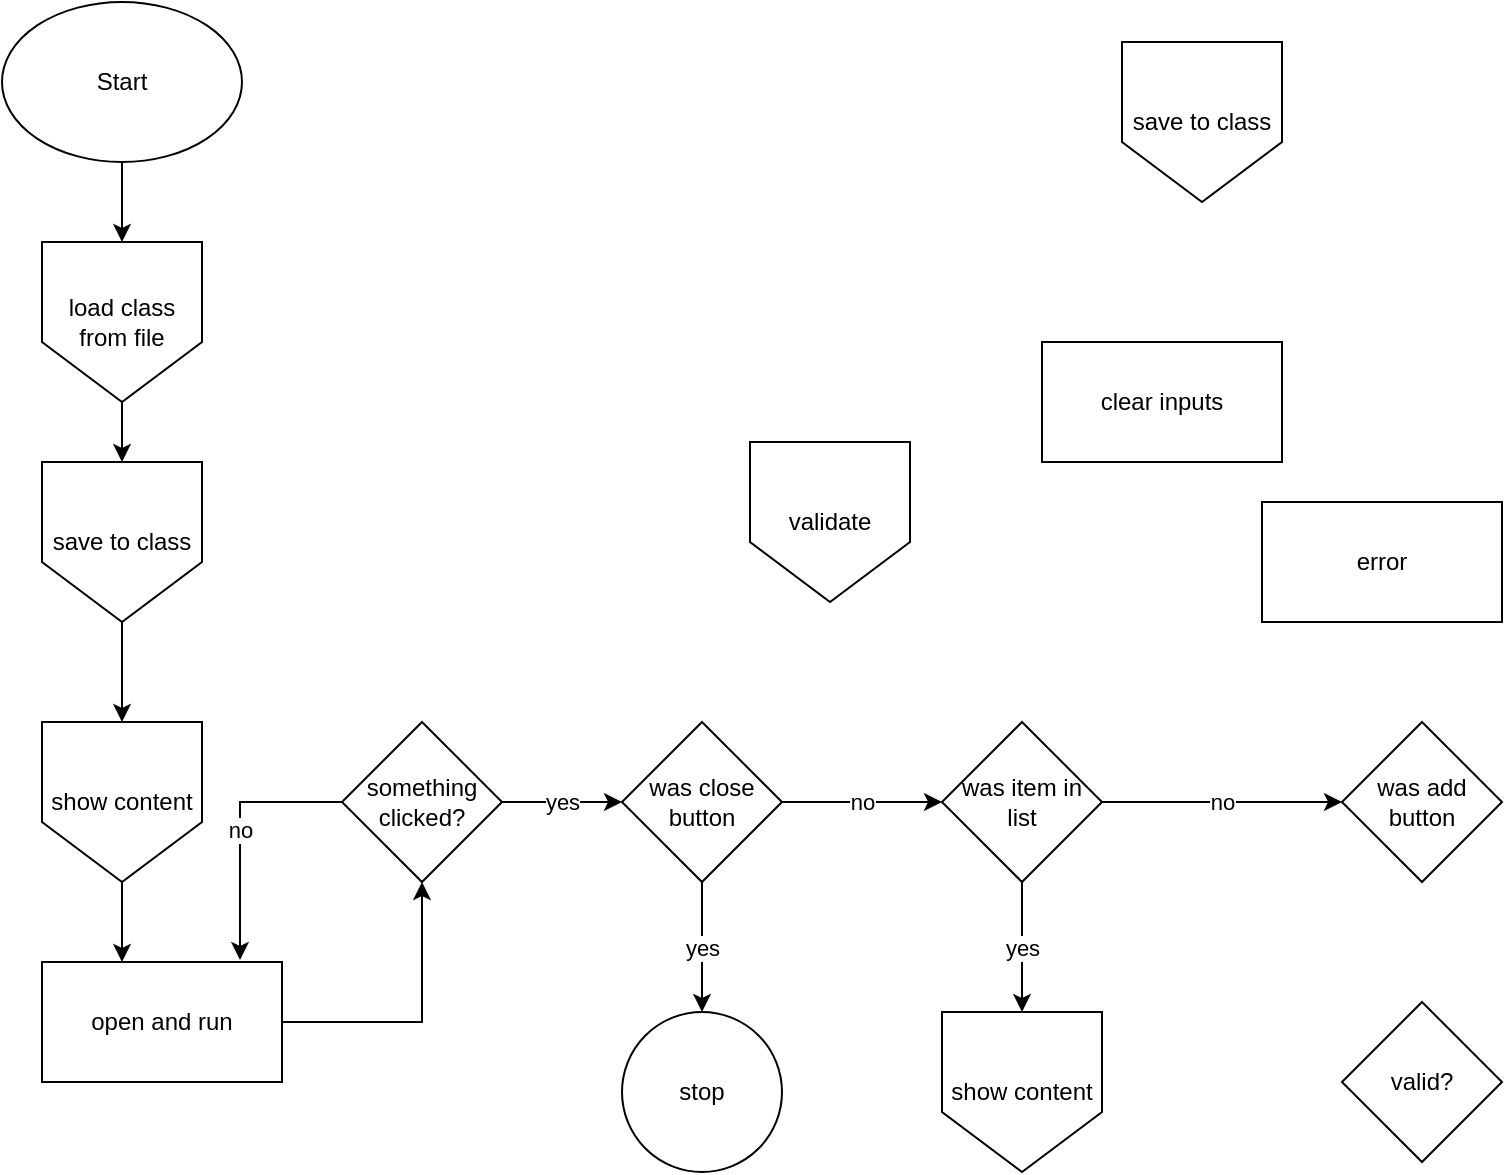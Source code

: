 <mxfile version="27.0.2">
  <diagram name="UI" id="n6Wm4xatbLt7hEbNFKrT">
    <mxGraphModel dx="1412" dy="835" grid="1" gridSize="10" guides="1" tooltips="1" connect="1" arrows="1" fold="1" page="1" pageScale="1" pageWidth="827" pageHeight="1169" math="0" shadow="0">
      <root>
        <mxCell id="0" />
        <mxCell id="1" parent="0" />
        <mxCell id="B7CaAKGS244gTqRFP_1R-5" value="" style="edgeStyle=orthogonalEdgeStyle;rounded=0;orthogonalLoop=1;jettySize=auto;html=1;" edge="1" parent="1" source="Y77Rjj0uk_8qPPd0dGQJ-2" target="kZCumKLu32Ii8R4TfgAC-2">
          <mxGeometry relative="1" as="geometry" />
        </mxCell>
        <mxCell id="Y77Rjj0uk_8qPPd0dGQJ-2" value="Start" style="ellipse;whiteSpace=wrap;html=1;" parent="1" vertex="1">
          <mxGeometry width="120" height="80" as="geometry" />
        </mxCell>
        <mxCell id="B7CaAKGS244gTqRFP_1R-6" value="" style="edgeStyle=orthogonalEdgeStyle;rounded=0;orthogonalLoop=1;jettySize=auto;html=1;" edge="1" parent="1" source="kZCumKLu32Ii8R4TfgAC-2" target="kZCumKLu32Ii8R4TfgAC-4">
          <mxGeometry relative="1" as="geometry" />
        </mxCell>
        <mxCell id="kZCumKLu32Ii8R4TfgAC-2" value="load class from file" style="shape=offPageConnector;whiteSpace=wrap;html=1;" parent="1" vertex="1">
          <mxGeometry x="20" y="120" width="80" height="80" as="geometry" />
        </mxCell>
        <mxCell id="B7CaAKGS244gTqRFP_1R-7" value="" style="edgeStyle=orthogonalEdgeStyle;rounded=0;orthogonalLoop=1;jettySize=auto;html=1;" edge="1" parent="1" source="kZCumKLu32Ii8R4TfgAC-4" target="kZCumKLu32Ii8R4TfgAC-51">
          <mxGeometry relative="1" as="geometry" />
        </mxCell>
        <mxCell id="kZCumKLu32Ii8R4TfgAC-4" value="save to class" style="shape=offPageConnector;whiteSpace=wrap;html=1;" parent="1" vertex="1">
          <mxGeometry x="20" y="230" width="80" height="80" as="geometry" />
        </mxCell>
        <mxCell id="B7CaAKGS244gTqRFP_1R-2" style="edgeStyle=orthogonalEdgeStyle;rounded=0;orthogonalLoop=1;jettySize=auto;html=1;entryX=0.5;entryY=1;entryDx=0;entryDy=0;" edge="1" parent="1" source="kZCumKLu32Ii8R4TfgAC-6" target="kZCumKLu32Ii8R4TfgAC-38">
          <mxGeometry relative="1" as="geometry" />
        </mxCell>
        <mxCell id="kZCumKLu32Ii8R4TfgAC-6" value="open and run" style="rounded=0;whiteSpace=wrap;html=1;" parent="1" vertex="1">
          <mxGeometry x="20" y="480" width="120" height="60" as="geometry" />
        </mxCell>
        <mxCell id="B7CaAKGS244gTqRFP_1R-11" value="no" style="edgeStyle=orthogonalEdgeStyle;rounded=0;orthogonalLoop=1;jettySize=auto;html=1;" edge="1" parent="1" source="kZCumKLu32Ii8R4TfgAC-35" target="kZCumKLu32Ii8R4TfgAC-47">
          <mxGeometry relative="1" as="geometry" />
        </mxCell>
        <mxCell id="B7CaAKGS244gTqRFP_1R-13" value="yes" style="edgeStyle=orthogonalEdgeStyle;rounded=0;orthogonalLoop=1;jettySize=auto;html=1;" edge="1" parent="1" source="kZCumKLu32Ii8R4TfgAC-35" target="kZCumKLu32Ii8R4TfgAC-39">
          <mxGeometry relative="1" as="geometry" />
        </mxCell>
        <mxCell id="kZCumKLu32Ii8R4TfgAC-35" value="was close button" style="rhombus;whiteSpace=wrap;html=1;" parent="1" vertex="1">
          <mxGeometry x="310" y="360" width="80" height="80" as="geometry" />
        </mxCell>
        <mxCell id="B7CaAKGS244gTqRFP_1R-10" value="yes" style="edgeStyle=orthogonalEdgeStyle;rounded=0;orthogonalLoop=1;jettySize=auto;html=1;" edge="1" parent="1" source="kZCumKLu32Ii8R4TfgAC-38" target="kZCumKLu32Ii8R4TfgAC-35">
          <mxGeometry relative="1" as="geometry" />
        </mxCell>
        <mxCell id="kZCumKLu32Ii8R4TfgAC-38" value="something clicked?" style="rhombus;whiteSpace=wrap;html=1;" parent="1" vertex="1">
          <mxGeometry x="170" y="360" width="80" height="80" as="geometry" />
        </mxCell>
        <mxCell id="kZCumKLu32Ii8R4TfgAC-39" value="stop" style="ellipse;whiteSpace=wrap;html=1;aspect=fixed;" parent="1" vertex="1">
          <mxGeometry x="310" y="505" width="80" height="80" as="geometry" />
        </mxCell>
        <mxCell id="B7CaAKGS244gTqRFP_1R-12" value="no" style="edgeStyle=orthogonalEdgeStyle;rounded=0;orthogonalLoop=1;jettySize=auto;html=1;" edge="1" parent="1" source="kZCumKLu32Ii8R4TfgAC-47" target="kZCumKLu32Ii8R4TfgAC-53">
          <mxGeometry relative="1" as="geometry" />
        </mxCell>
        <mxCell id="B7CaAKGS244gTqRFP_1R-15" value="yes" style="edgeStyle=orthogonalEdgeStyle;rounded=0;orthogonalLoop=1;jettySize=auto;html=1;" edge="1" parent="1" source="kZCumKLu32Ii8R4TfgAC-47" target="B7CaAKGS244gTqRFP_1R-14">
          <mxGeometry relative="1" as="geometry" />
        </mxCell>
        <mxCell id="kZCumKLu32Ii8R4TfgAC-47" value="was item in list" style="rhombus;whiteSpace=wrap;html=1;" parent="1" vertex="1">
          <mxGeometry x="470" y="360" width="80" height="80" as="geometry" />
        </mxCell>
        <mxCell id="B7CaAKGS244gTqRFP_1R-1" value="" style="edgeStyle=orthogonalEdgeStyle;rounded=0;orthogonalLoop=1;jettySize=auto;html=1;" edge="1" parent="1" source="kZCumKLu32Ii8R4TfgAC-51" target="kZCumKLu32Ii8R4TfgAC-6">
          <mxGeometry relative="1" as="geometry">
            <Array as="points">
              <mxPoint x="60" y="470" />
              <mxPoint x="60" y="470" />
            </Array>
          </mxGeometry>
        </mxCell>
        <mxCell id="kZCumKLu32Ii8R4TfgAC-51" value="show content" style="shape=offPageConnector;whiteSpace=wrap;html=1;" parent="1" vertex="1">
          <mxGeometry x="20" y="360" width="80" height="80" as="geometry" />
        </mxCell>
        <mxCell id="kZCumKLu32Ii8R4TfgAC-53" value="was add button" style="rhombus;whiteSpace=wrap;html=1;" parent="1" vertex="1">
          <mxGeometry x="670" y="360" width="80" height="80" as="geometry" />
        </mxCell>
        <mxCell id="kZCumKLu32Ii8R4TfgAC-55" value="validate" style="shape=offPageConnector;whiteSpace=wrap;html=1;" parent="1" vertex="1">
          <mxGeometry x="374" y="220" width="80" height="80" as="geometry" />
        </mxCell>
        <mxCell id="kZCumKLu32Ii8R4TfgAC-56" value="valid?" style="rhombus;whiteSpace=wrap;html=1;" parent="1" vertex="1">
          <mxGeometry x="670" y="500" width="80" height="80" as="geometry" />
        </mxCell>
        <mxCell id="kZCumKLu32Ii8R4TfgAC-59" value="save to class" style="shape=offPageConnector;whiteSpace=wrap;html=1;" parent="1" vertex="1">
          <mxGeometry x="560" y="20" width="80" height="80" as="geometry" />
        </mxCell>
        <mxCell id="kZCumKLu32Ii8R4TfgAC-61" value="clear inputs" style="rounded=0;whiteSpace=wrap;html=1;" parent="1" vertex="1">
          <mxGeometry x="520" y="170" width="120" height="60" as="geometry" />
        </mxCell>
        <mxCell id="kZCumKLu32Ii8R4TfgAC-63" value="error" style="rounded=0;whiteSpace=wrap;html=1;" parent="1" vertex="1">
          <mxGeometry x="630" y="250" width="120" height="60" as="geometry" />
        </mxCell>
        <mxCell id="B7CaAKGS244gTqRFP_1R-4" value="no" style="edgeStyle=orthogonalEdgeStyle;rounded=0;orthogonalLoop=1;jettySize=auto;html=1;entryX=0.825;entryY=-0.017;entryDx=0;entryDy=0;entryPerimeter=0;" edge="1" parent="1" source="kZCumKLu32Ii8R4TfgAC-38" target="kZCumKLu32Ii8R4TfgAC-6">
          <mxGeometry relative="1" as="geometry" />
        </mxCell>
        <mxCell id="B7CaAKGS244gTqRFP_1R-14" value="show content" style="shape=offPageConnector;whiteSpace=wrap;html=1;" vertex="1" parent="1">
          <mxGeometry x="470" y="505" width="80" height="80" as="geometry" />
        </mxCell>
      </root>
    </mxGraphModel>
  </diagram>
</mxfile>
